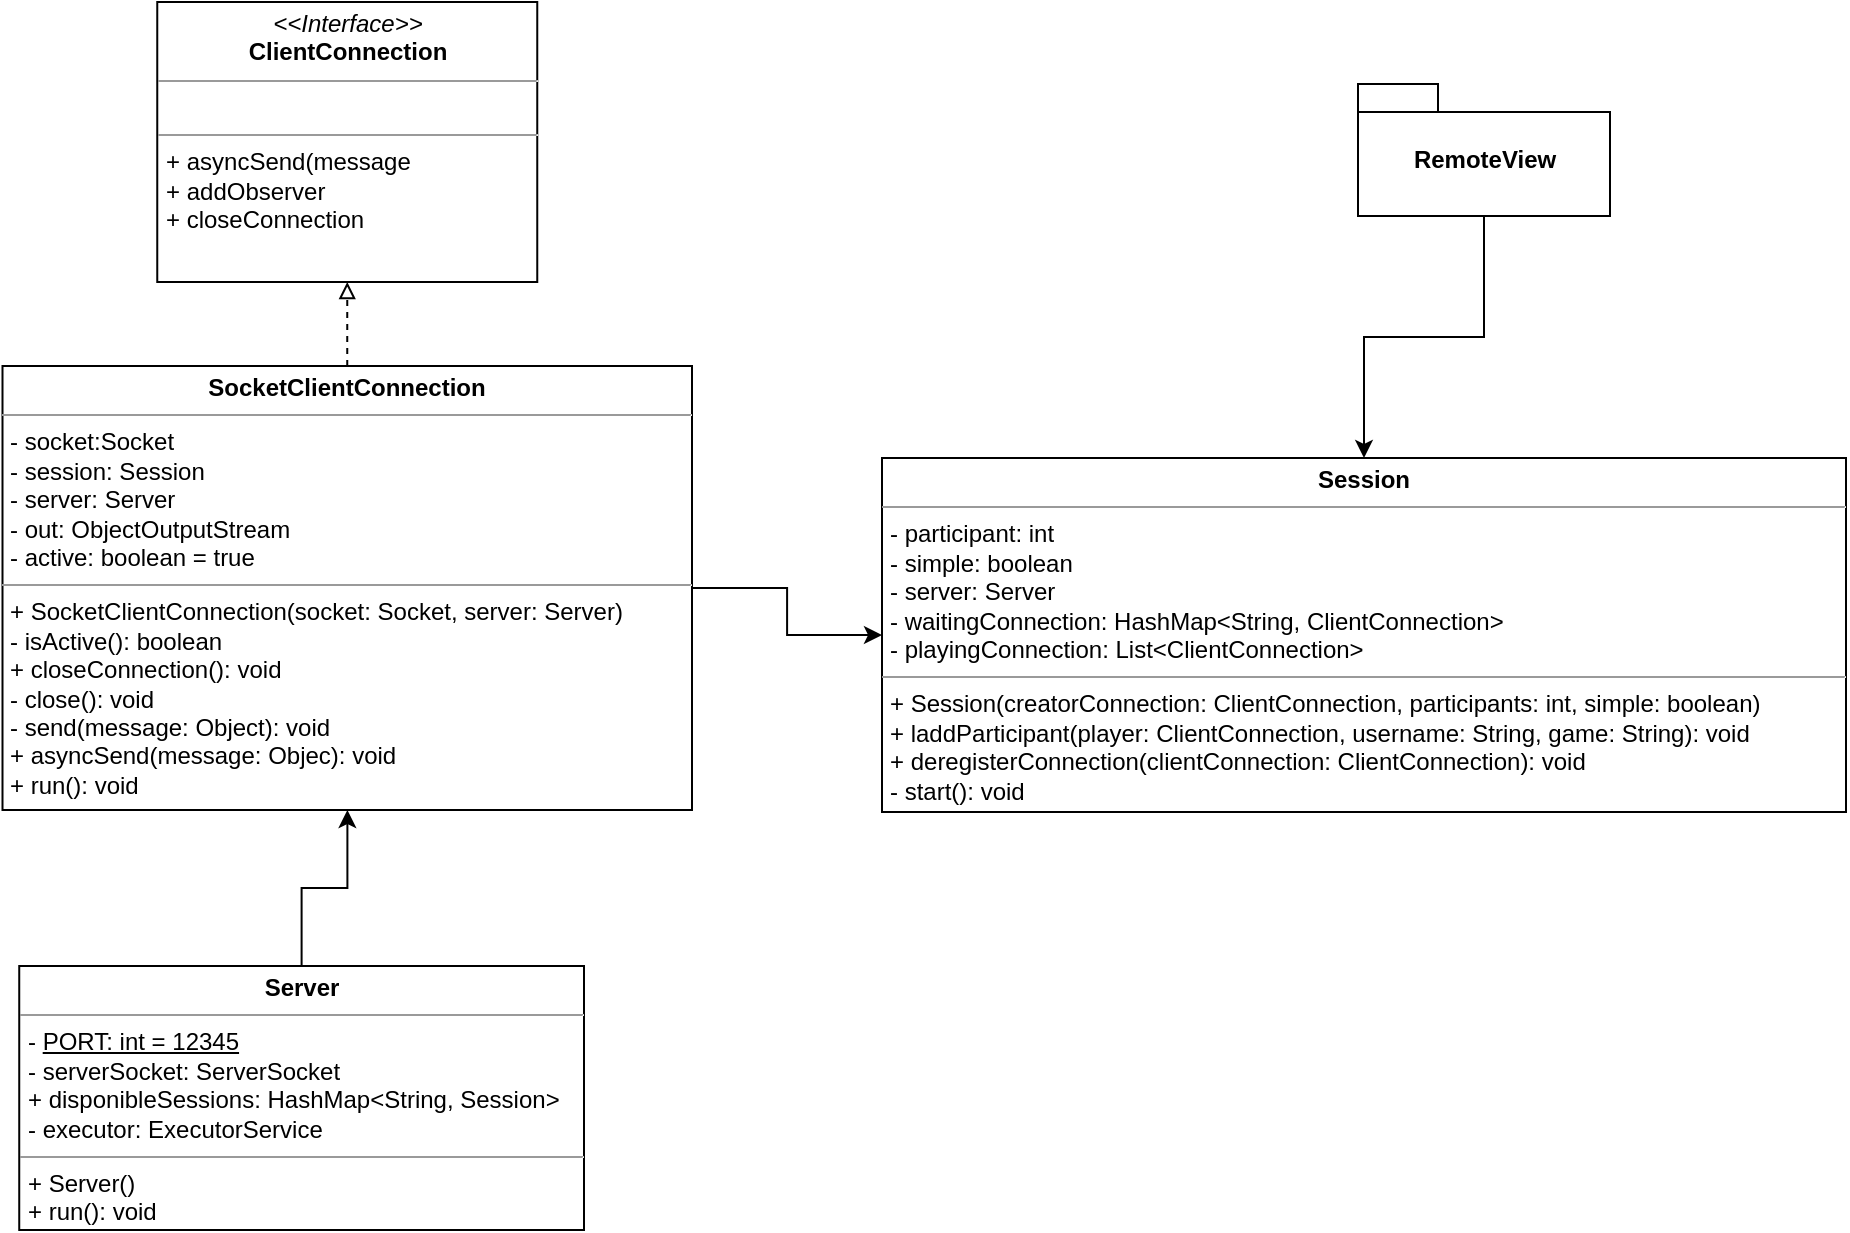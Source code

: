 <mxfile version="12.9.9" type="device"><diagram id="-F6IbUxWvlXDgiMtLPX2" name="Pagina-1"><mxGraphModel dx="1118" dy="378" grid="0" gridSize="10" guides="1" tooltips="1" connect="1" arrows="1" fold="1" page="1" pageScale="1" pageWidth="1169" pageHeight="827" math="0" shadow="0"><root><mxCell id="0"/><mxCell id="1" parent="0"/><mxCell id="yA1F6lq7do9-HNx4flmW-1" value="&lt;p style=&quot;margin: 0px ; margin-top: 4px ; text-align: center&quot;&gt;&lt;b&gt;Server&lt;/b&gt;&lt;/p&gt;&lt;hr size=&quot;1&quot;&gt;&lt;p style=&quot;margin: 0px ; margin-left: 4px&quot;&gt;&lt;span&gt;-&amp;nbsp;&lt;/span&gt;&lt;u&gt;PORT: int = 12345&lt;/u&gt;&lt;br&gt;&lt;/p&gt;&lt;p style=&quot;margin: 0px ; margin-left: 4px&quot;&gt;- serverSocket: ServerSocket&lt;/p&gt;&lt;p style=&quot;margin: 0px ; margin-left: 4px&quot;&gt;+ disponibleSessions: HashMap&amp;lt;String, Session&amp;gt;&lt;/p&gt;&lt;p style=&quot;margin: 0px ; margin-left: 4px&quot;&gt;- executor: ExecutorService&lt;/p&gt;&lt;hr size=&quot;1&quot;&gt;&lt;p style=&quot;margin: 0px ; margin-left: 4px&quot;&gt;+ Server()&lt;/p&gt;&lt;p style=&quot;margin: 0px ; margin-left: 4px&quot;&gt;&lt;span&gt;+ run(): void&lt;/span&gt;&lt;br&gt;&lt;/p&gt;" style="verticalAlign=top;align=left;overflow=fill;fontSize=12;fontFamily=Helvetica;html=1;" parent="1" vertex="1"><mxGeometry x="48.62" y="522" width="282.38" height="132" as="geometry"/></mxCell><mxCell id="yA1F6lq7do9-HNx4flmW-5" style="edgeStyle=orthogonalEdgeStyle;rounded=0;orthogonalLoop=1;jettySize=auto;html=1;entryX=0.5;entryY=1;entryDx=0;entryDy=0;endArrow=block;endFill=0;dashed=1;exitX=0.5;exitY=0;exitDx=0;exitDy=0;" parent="1" source="yA1F6lq7do9-HNx4flmW-2" target="yA1F6lq7do9-HNx4flmW-4" edge="1"><mxGeometry relative="1" as="geometry"/></mxCell><mxCell id="yA1F6lq7do9-HNx4flmW-14" style="edgeStyle=orthogonalEdgeStyle;rounded=0;orthogonalLoop=1;jettySize=auto;html=1;endArrow=classic;endFill=1;" parent="1" source="yA1F6lq7do9-HNx4flmW-2" target="yA1F6lq7do9-HNx4flmW-11" edge="1"><mxGeometry relative="1" as="geometry"/></mxCell><mxCell id="yA1F6lq7do9-HNx4flmW-2" value="&lt;p style=&quot;margin: 0px ; margin-top: 4px ; text-align: center&quot;&gt;&lt;b&gt;SocketClientConnection&lt;/b&gt;&lt;/p&gt;&lt;hr size=&quot;1&quot;&gt;&lt;p style=&quot;margin: 0px ; margin-left: 4px&quot;&gt;- socket:Socket&lt;/p&gt;&lt;p style=&quot;margin: 0px ; margin-left: 4px&quot;&gt;- session: Session&lt;/p&gt;&lt;p style=&quot;margin: 0px ; margin-left: 4px&quot;&gt;- server: Server&lt;/p&gt;&lt;p style=&quot;margin: 0px ; margin-left: 4px&quot;&gt;- out: ObjectOutputStream&lt;/p&gt;&lt;p style=&quot;margin: 0px ; margin-left: 4px&quot;&gt;- active: boolean = true&lt;/p&gt;&lt;hr size=&quot;1&quot;&gt;&lt;p style=&quot;margin: 0px ; margin-left: 4px&quot;&gt;+ SocketClientConnection(socket: Socket, server: Server)&lt;/p&gt;&lt;p style=&quot;margin: 0px ; margin-left: 4px&quot;&gt;- isActive(): boolean&lt;/p&gt;&lt;p style=&quot;margin: 0px ; margin-left: 4px&quot;&gt;+ closeConnection(): void&lt;/p&gt;&lt;p style=&quot;margin: 0px ; margin-left: 4px&quot;&gt;- close(): void&lt;/p&gt;&lt;p style=&quot;margin: 0px ; margin-left: 4px&quot;&gt;- send(message: Object): void&lt;/p&gt;&lt;p style=&quot;margin: 0px ; margin-left: 4px&quot;&gt;+ asyncSend(message: Objec): void&lt;/p&gt;&lt;p style=&quot;margin: 0px ; margin-left: 4px&quot;&gt;+ run(): void&lt;/p&gt;" style="verticalAlign=top;align=left;overflow=fill;fontSize=12;fontFamily=Helvetica;html=1;" parent="1" vertex="1"><mxGeometry x="40.25" y="222" width="344.75" height="222" as="geometry"/></mxCell><mxCell id="yA1F6lq7do9-HNx4flmW-4" value="&lt;p style=&quot;margin: 0px ; margin-top: 4px ; text-align: center&quot;&gt;&lt;i&gt;&amp;lt;&amp;lt;Interface&amp;gt;&amp;gt;&lt;/i&gt;&lt;br&gt;&lt;b&gt;ClientConnection&lt;/b&gt;&lt;/p&gt;&lt;hr size=&quot;1&quot;&gt;&lt;p style=&quot;margin: 0px ; margin-left: 4px&quot;&gt;&lt;br&gt;&lt;/p&gt;&lt;hr size=&quot;1&quot;&gt;&lt;p style=&quot;margin: 0px ; margin-left: 4px&quot;&gt;+ asyncSend(message&lt;/p&gt;&lt;p style=&quot;margin: 0px ; margin-left: 4px&quot;&gt;+ addObserver&lt;/p&gt;&lt;p style=&quot;margin: 0px ; margin-left: 4px&quot;&gt;+ closeConnection&lt;/p&gt;" style="verticalAlign=top;align=left;overflow=fill;fontSize=12;fontFamily=Helvetica;html=1;" parent="1" vertex="1"><mxGeometry x="117.63" y="40" width="190" height="140" as="geometry"/></mxCell><mxCell id="yA1F6lq7do9-HNx4flmW-13" style="edgeStyle=orthogonalEdgeStyle;rounded=0;orthogonalLoop=1;jettySize=auto;html=1;endArrow=classic;endFill=1;" parent="1" source="yA1F6lq7do9-HNx4flmW-1" target="yA1F6lq7do9-HNx4flmW-2" edge="1"><mxGeometry relative="1" as="geometry"/></mxCell><mxCell id="yA1F6lq7do9-HNx4flmW-11" value="&lt;p style=&quot;margin: 0px ; margin-top: 4px ; text-align: center&quot;&gt;&lt;b&gt;Session&lt;/b&gt;&lt;/p&gt;&lt;hr size=&quot;1&quot;&gt;&lt;p style=&quot;margin: 0px 0px 0px 4px&quot;&gt;- participant: int&lt;/p&gt;&lt;p style=&quot;margin: 0px 0px 0px 4px&quot;&gt;- simple: boolean&lt;/p&gt;&lt;p style=&quot;margin: 0px 0px 0px 4px&quot;&gt;- server: Server&lt;/p&gt;&lt;p style=&quot;margin: 0px 0px 0px 4px&quot;&gt;- waitingConnection: HashMap&amp;lt;String, ClientConnection&amp;gt;&lt;/p&gt;&lt;p style=&quot;margin: 0px 0px 0px 4px&quot;&gt;- playingConnection: List&amp;lt;ClientConnection&amp;gt;&lt;/p&gt;&lt;hr size=&quot;1&quot;&gt;&lt;p style=&quot;margin: 0px 0px 0px 4px&quot;&gt;+ Session(creatorConnection: ClientConnection, participants: int, simple: boolean)&lt;/p&gt;&lt;p style=&quot;margin: 0px 0px 0px 4px&quot;&gt;+&amp;nbsp;&lt;span&gt;laddParticipant(player: ClientConnection, username: String, game: String): void&lt;/span&gt;&lt;/p&gt;&lt;p style=&quot;margin: 0px 0px 0px 4px&quot;&gt;&lt;span&gt;+ deregisterConnection(clientConnection: ClientConnection): void&lt;/span&gt;&lt;/p&gt;&lt;div&gt;&lt;p style=&quot;margin: 0px 0px 0px 4px&quot;&gt;- start(): void&lt;/p&gt;&lt;/div&gt;&lt;div&gt;&lt;br&gt;&lt;/div&gt;" style="verticalAlign=top;align=left;overflow=fill;fontSize=12;fontFamily=Helvetica;html=1;" parent="1" vertex="1"><mxGeometry x="480" y="268" width="482" height="177" as="geometry"/></mxCell><mxCell id="AN9zsDtbfJgOjEN5JPZw-3" style="edgeStyle=orthogonalEdgeStyle;rounded=0;orthogonalLoop=1;jettySize=auto;html=1;" parent="1" source="AN9zsDtbfJgOjEN5JPZw-1" target="yA1F6lq7do9-HNx4flmW-11" edge="1"><mxGeometry relative="1" as="geometry"/></mxCell><mxCell id="AN9zsDtbfJgOjEN5JPZw-1" value="RemoteView" style="shape=folder;fontStyle=1;spacingTop=10;tabWidth=40;tabHeight=14;tabPosition=left;html=1;" parent="1" vertex="1"><mxGeometry x="718" y="81" width="126" height="66" as="geometry"/></mxCell></root></mxGraphModel></diagram></mxfile>